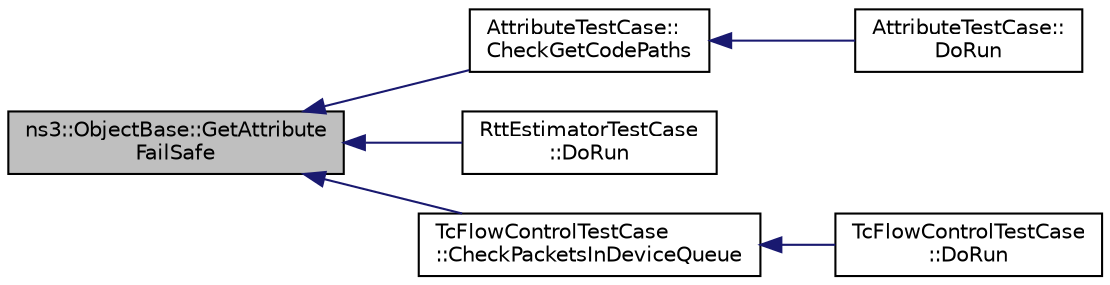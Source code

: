 digraph "ns3::ObjectBase::GetAttributeFailSafe"
{
  edge [fontname="Helvetica",fontsize="10",labelfontname="Helvetica",labelfontsize="10"];
  node [fontname="Helvetica",fontsize="10",shape=record];
  rankdir="LR";
  Node1 [label="ns3::ObjectBase::GetAttribute\lFailSafe",height=0.2,width=0.4,color="black", fillcolor="grey75", style="filled", fontcolor="black"];
  Node1 -> Node2 [dir="back",color="midnightblue",fontsize="10",style="solid"];
  Node2 [label="AttributeTestCase::\lCheckGetCodePaths",height=0.2,width=0.4,color="black", fillcolor="white", style="filled",URL="$df/dc3/classAttributeTestCase.html#a902fb84c803f1c898329f9263575331e"];
  Node2 -> Node3 [dir="back",color="midnightblue",fontsize="10",style="solid"];
  Node3 [label="AttributeTestCase::\lDoRun",height=0.2,width=0.4,color="black", fillcolor="white", style="filled",URL="$df/dc3/classAttributeTestCase.html#a97ae2f6fdcbf9ae34b5fa99afc3d8020",tooltip="Implementation to actually run this TestCase. "];
  Node1 -> Node4 [dir="back",color="midnightblue",fontsize="10",style="solid"];
  Node4 [label="RttEstimatorTestCase\l::DoRun",height=0.2,width=0.4,color="black", fillcolor="white", style="filled",URL="$dc/dc8/classRttEstimatorTestCase.html#a0f7b32f862450cf750923c9be8ec0918",tooltip="Implementation to actually run this TestCase. "];
  Node1 -> Node5 [dir="back",color="midnightblue",fontsize="10",style="solid"];
  Node5 [label="TcFlowControlTestCase\l::CheckPacketsInDeviceQueue",height=0.2,width=0.4,color="black", fillcolor="white", style="filled",URL="$db/df9/classTcFlowControlTestCase.html#a7ad467b39fdb155daea4b048619f6d12"];
  Node5 -> Node6 [dir="back",color="midnightblue",fontsize="10",style="solid"];
  Node6 [label="TcFlowControlTestCase\l::DoRun",height=0.2,width=0.4,color="black", fillcolor="white", style="filled",URL="$db/df9/classTcFlowControlTestCase.html#a671ac2565d04fd5618e2743289d1b707",tooltip="Implementation to actually run this TestCase. "];
}

